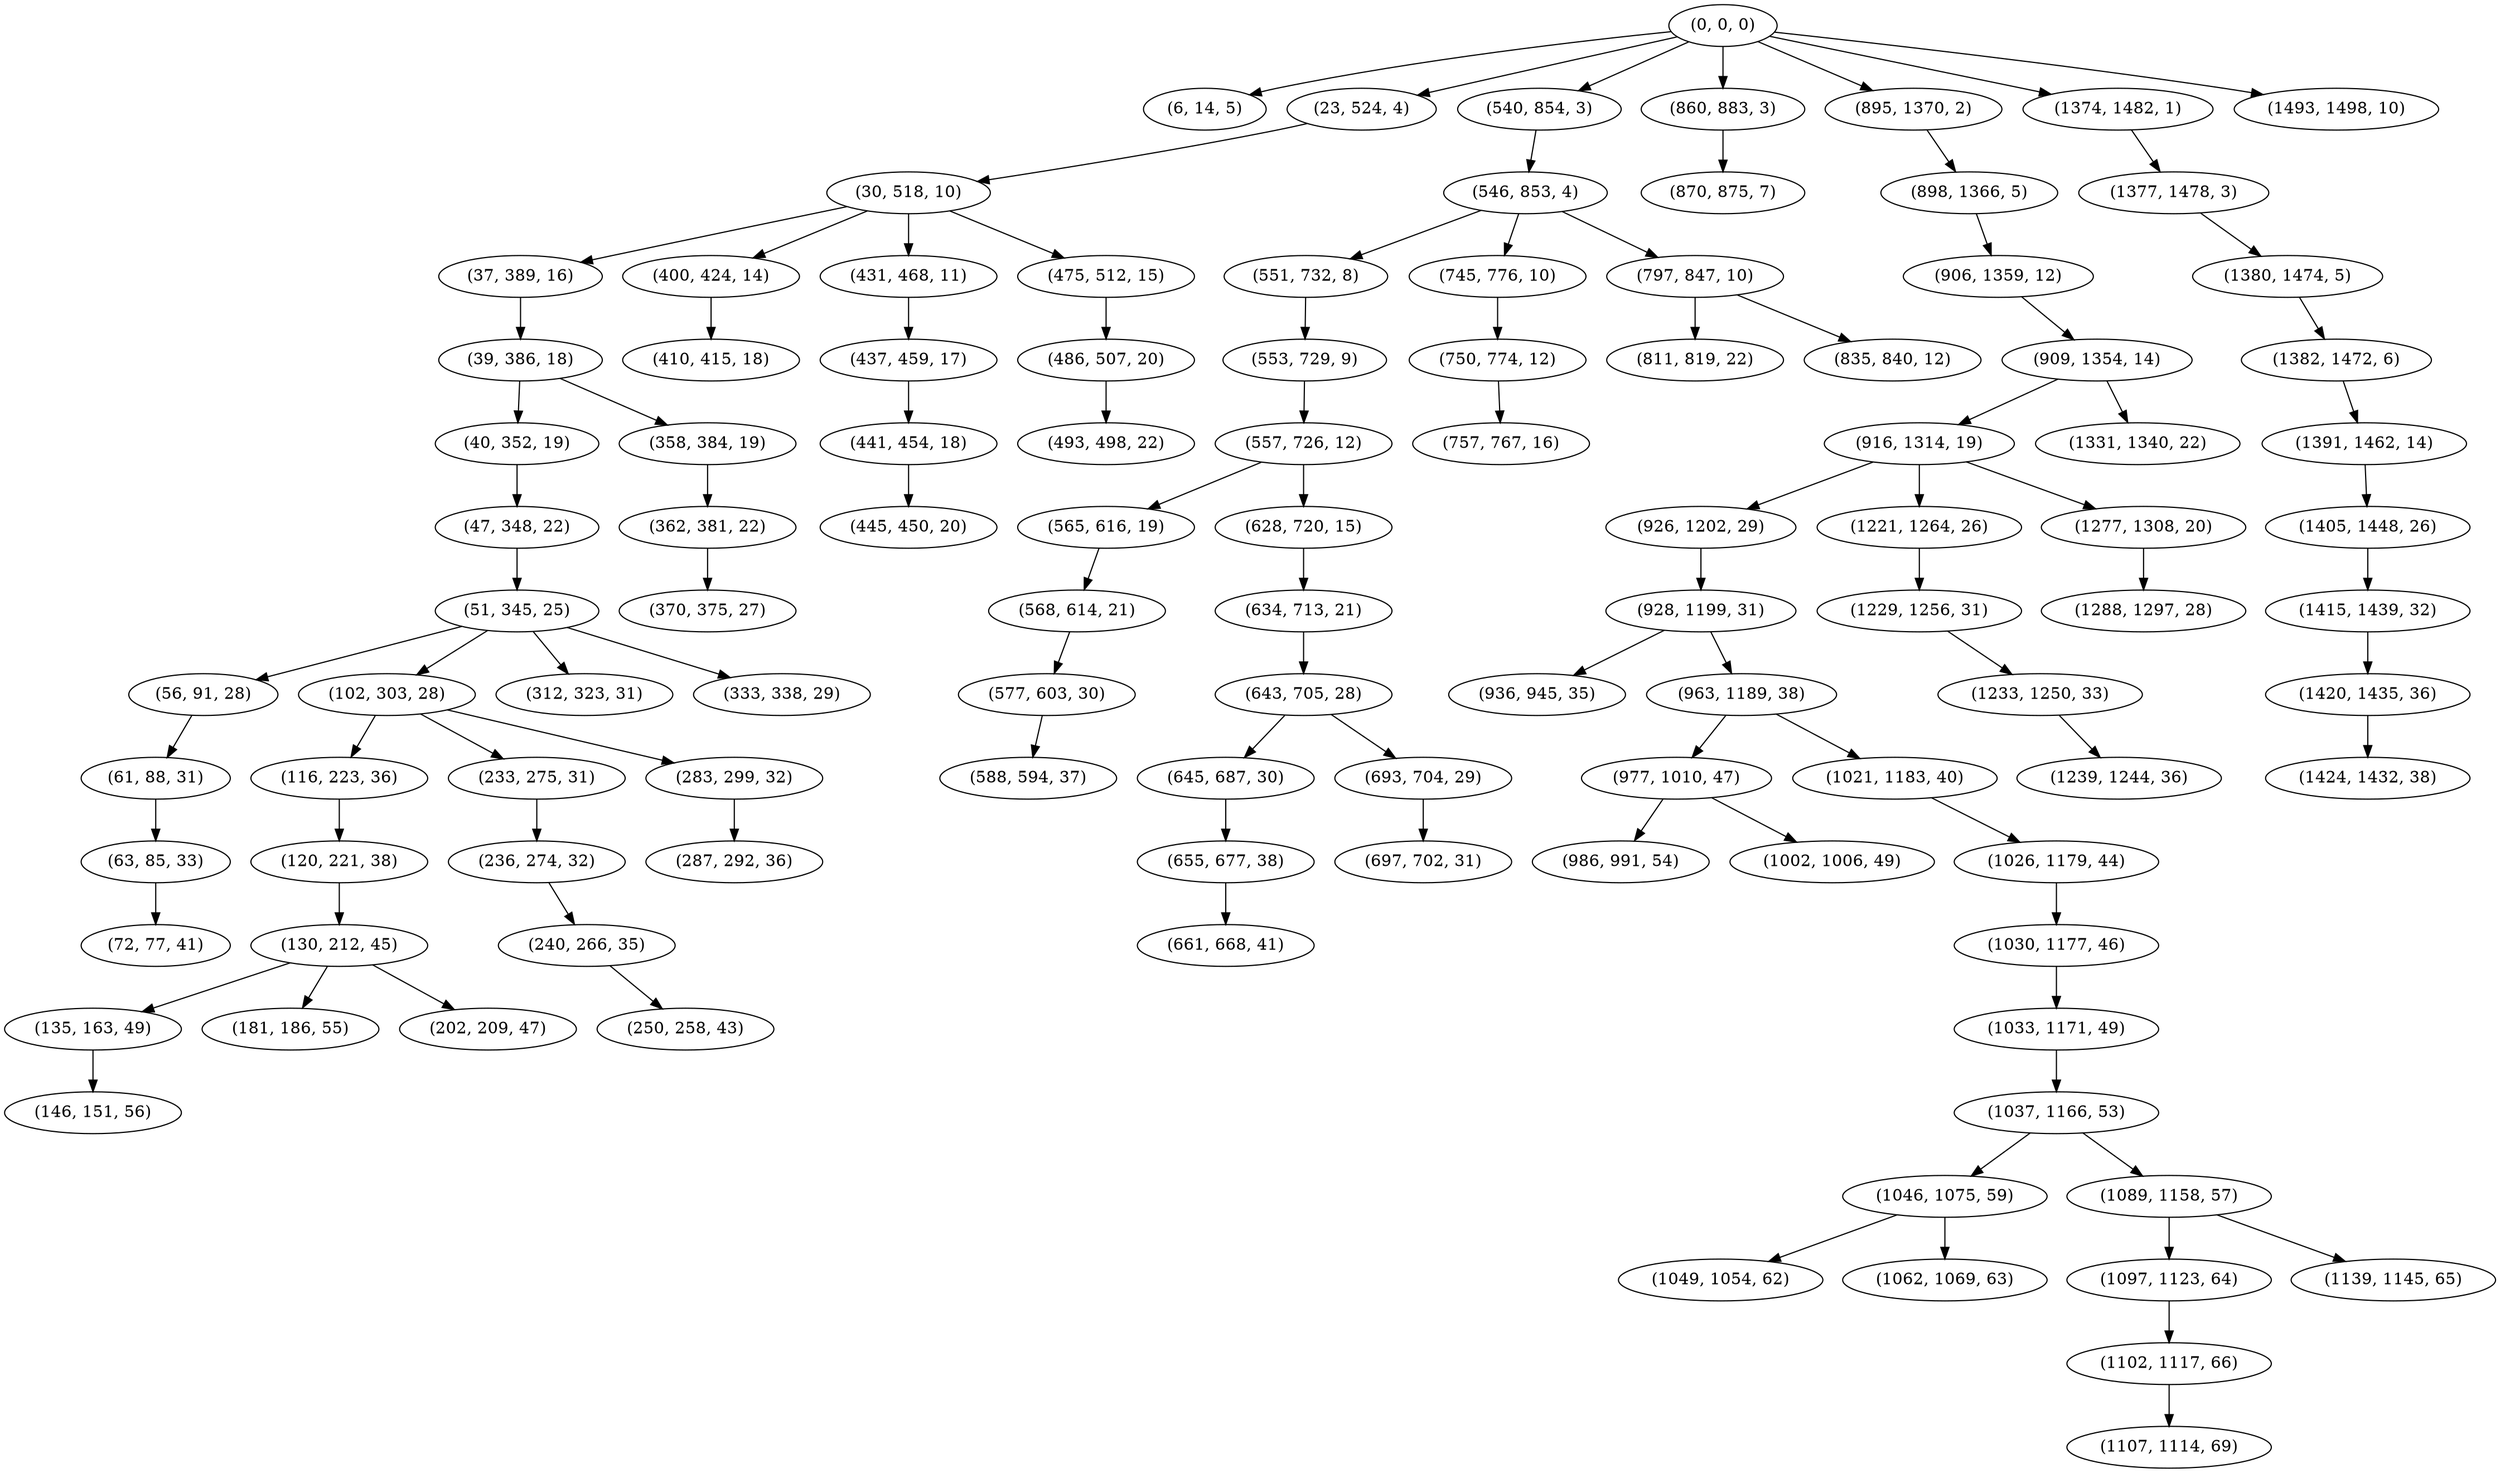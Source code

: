 digraph tree {
    "(0, 0, 0)";
    "(6, 14, 5)";
    "(23, 524, 4)";
    "(30, 518, 10)";
    "(37, 389, 16)";
    "(39, 386, 18)";
    "(40, 352, 19)";
    "(47, 348, 22)";
    "(51, 345, 25)";
    "(56, 91, 28)";
    "(61, 88, 31)";
    "(63, 85, 33)";
    "(72, 77, 41)";
    "(102, 303, 28)";
    "(116, 223, 36)";
    "(120, 221, 38)";
    "(130, 212, 45)";
    "(135, 163, 49)";
    "(146, 151, 56)";
    "(181, 186, 55)";
    "(202, 209, 47)";
    "(233, 275, 31)";
    "(236, 274, 32)";
    "(240, 266, 35)";
    "(250, 258, 43)";
    "(283, 299, 32)";
    "(287, 292, 36)";
    "(312, 323, 31)";
    "(333, 338, 29)";
    "(358, 384, 19)";
    "(362, 381, 22)";
    "(370, 375, 27)";
    "(400, 424, 14)";
    "(410, 415, 18)";
    "(431, 468, 11)";
    "(437, 459, 17)";
    "(441, 454, 18)";
    "(445, 450, 20)";
    "(475, 512, 15)";
    "(486, 507, 20)";
    "(493, 498, 22)";
    "(540, 854, 3)";
    "(546, 853, 4)";
    "(551, 732, 8)";
    "(553, 729, 9)";
    "(557, 726, 12)";
    "(565, 616, 19)";
    "(568, 614, 21)";
    "(577, 603, 30)";
    "(588, 594, 37)";
    "(628, 720, 15)";
    "(634, 713, 21)";
    "(643, 705, 28)";
    "(645, 687, 30)";
    "(655, 677, 38)";
    "(661, 668, 41)";
    "(693, 704, 29)";
    "(697, 702, 31)";
    "(745, 776, 10)";
    "(750, 774, 12)";
    "(757, 767, 16)";
    "(797, 847, 10)";
    "(811, 819, 22)";
    "(835, 840, 12)";
    "(860, 883, 3)";
    "(870, 875, 7)";
    "(895, 1370, 2)";
    "(898, 1366, 5)";
    "(906, 1359, 12)";
    "(909, 1354, 14)";
    "(916, 1314, 19)";
    "(926, 1202, 29)";
    "(928, 1199, 31)";
    "(936, 945, 35)";
    "(963, 1189, 38)";
    "(977, 1010, 47)";
    "(986, 991, 54)";
    "(1002, 1006, 49)";
    "(1021, 1183, 40)";
    "(1026, 1179, 44)";
    "(1030, 1177, 46)";
    "(1033, 1171, 49)";
    "(1037, 1166, 53)";
    "(1046, 1075, 59)";
    "(1049, 1054, 62)";
    "(1062, 1069, 63)";
    "(1089, 1158, 57)";
    "(1097, 1123, 64)";
    "(1102, 1117, 66)";
    "(1107, 1114, 69)";
    "(1139, 1145, 65)";
    "(1221, 1264, 26)";
    "(1229, 1256, 31)";
    "(1233, 1250, 33)";
    "(1239, 1244, 36)";
    "(1277, 1308, 20)";
    "(1288, 1297, 28)";
    "(1331, 1340, 22)";
    "(1374, 1482, 1)";
    "(1377, 1478, 3)";
    "(1380, 1474, 5)";
    "(1382, 1472, 6)";
    "(1391, 1462, 14)";
    "(1405, 1448, 26)";
    "(1415, 1439, 32)";
    "(1420, 1435, 36)";
    "(1424, 1432, 38)";
    "(1493, 1498, 10)";
    "(0, 0, 0)" -> "(6, 14, 5)";
    "(0, 0, 0)" -> "(23, 524, 4)";
    "(0, 0, 0)" -> "(540, 854, 3)";
    "(0, 0, 0)" -> "(860, 883, 3)";
    "(0, 0, 0)" -> "(895, 1370, 2)";
    "(0, 0, 0)" -> "(1374, 1482, 1)";
    "(0, 0, 0)" -> "(1493, 1498, 10)";
    "(23, 524, 4)" -> "(30, 518, 10)";
    "(30, 518, 10)" -> "(37, 389, 16)";
    "(30, 518, 10)" -> "(400, 424, 14)";
    "(30, 518, 10)" -> "(431, 468, 11)";
    "(30, 518, 10)" -> "(475, 512, 15)";
    "(37, 389, 16)" -> "(39, 386, 18)";
    "(39, 386, 18)" -> "(40, 352, 19)";
    "(39, 386, 18)" -> "(358, 384, 19)";
    "(40, 352, 19)" -> "(47, 348, 22)";
    "(47, 348, 22)" -> "(51, 345, 25)";
    "(51, 345, 25)" -> "(56, 91, 28)";
    "(51, 345, 25)" -> "(102, 303, 28)";
    "(51, 345, 25)" -> "(312, 323, 31)";
    "(51, 345, 25)" -> "(333, 338, 29)";
    "(56, 91, 28)" -> "(61, 88, 31)";
    "(61, 88, 31)" -> "(63, 85, 33)";
    "(63, 85, 33)" -> "(72, 77, 41)";
    "(102, 303, 28)" -> "(116, 223, 36)";
    "(102, 303, 28)" -> "(233, 275, 31)";
    "(102, 303, 28)" -> "(283, 299, 32)";
    "(116, 223, 36)" -> "(120, 221, 38)";
    "(120, 221, 38)" -> "(130, 212, 45)";
    "(130, 212, 45)" -> "(135, 163, 49)";
    "(130, 212, 45)" -> "(181, 186, 55)";
    "(130, 212, 45)" -> "(202, 209, 47)";
    "(135, 163, 49)" -> "(146, 151, 56)";
    "(233, 275, 31)" -> "(236, 274, 32)";
    "(236, 274, 32)" -> "(240, 266, 35)";
    "(240, 266, 35)" -> "(250, 258, 43)";
    "(283, 299, 32)" -> "(287, 292, 36)";
    "(358, 384, 19)" -> "(362, 381, 22)";
    "(362, 381, 22)" -> "(370, 375, 27)";
    "(400, 424, 14)" -> "(410, 415, 18)";
    "(431, 468, 11)" -> "(437, 459, 17)";
    "(437, 459, 17)" -> "(441, 454, 18)";
    "(441, 454, 18)" -> "(445, 450, 20)";
    "(475, 512, 15)" -> "(486, 507, 20)";
    "(486, 507, 20)" -> "(493, 498, 22)";
    "(540, 854, 3)" -> "(546, 853, 4)";
    "(546, 853, 4)" -> "(551, 732, 8)";
    "(546, 853, 4)" -> "(745, 776, 10)";
    "(546, 853, 4)" -> "(797, 847, 10)";
    "(551, 732, 8)" -> "(553, 729, 9)";
    "(553, 729, 9)" -> "(557, 726, 12)";
    "(557, 726, 12)" -> "(565, 616, 19)";
    "(557, 726, 12)" -> "(628, 720, 15)";
    "(565, 616, 19)" -> "(568, 614, 21)";
    "(568, 614, 21)" -> "(577, 603, 30)";
    "(577, 603, 30)" -> "(588, 594, 37)";
    "(628, 720, 15)" -> "(634, 713, 21)";
    "(634, 713, 21)" -> "(643, 705, 28)";
    "(643, 705, 28)" -> "(645, 687, 30)";
    "(643, 705, 28)" -> "(693, 704, 29)";
    "(645, 687, 30)" -> "(655, 677, 38)";
    "(655, 677, 38)" -> "(661, 668, 41)";
    "(693, 704, 29)" -> "(697, 702, 31)";
    "(745, 776, 10)" -> "(750, 774, 12)";
    "(750, 774, 12)" -> "(757, 767, 16)";
    "(797, 847, 10)" -> "(811, 819, 22)";
    "(797, 847, 10)" -> "(835, 840, 12)";
    "(860, 883, 3)" -> "(870, 875, 7)";
    "(895, 1370, 2)" -> "(898, 1366, 5)";
    "(898, 1366, 5)" -> "(906, 1359, 12)";
    "(906, 1359, 12)" -> "(909, 1354, 14)";
    "(909, 1354, 14)" -> "(916, 1314, 19)";
    "(909, 1354, 14)" -> "(1331, 1340, 22)";
    "(916, 1314, 19)" -> "(926, 1202, 29)";
    "(916, 1314, 19)" -> "(1221, 1264, 26)";
    "(916, 1314, 19)" -> "(1277, 1308, 20)";
    "(926, 1202, 29)" -> "(928, 1199, 31)";
    "(928, 1199, 31)" -> "(936, 945, 35)";
    "(928, 1199, 31)" -> "(963, 1189, 38)";
    "(963, 1189, 38)" -> "(977, 1010, 47)";
    "(963, 1189, 38)" -> "(1021, 1183, 40)";
    "(977, 1010, 47)" -> "(986, 991, 54)";
    "(977, 1010, 47)" -> "(1002, 1006, 49)";
    "(1021, 1183, 40)" -> "(1026, 1179, 44)";
    "(1026, 1179, 44)" -> "(1030, 1177, 46)";
    "(1030, 1177, 46)" -> "(1033, 1171, 49)";
    "(1033, 1171, 49)" -> "(1037, 1166, 53)";
    "(1037, 1166, 53)" -> "(1046, 1075, 59)";
    "(1037, 1166, 53)" -> "(1089, 1158, 57)";
    "(1046, 1075, 59)" -> "(1049, 1054, 62)";
    "(1046, 1075, 59)" -> "(1062, 1069, 63)";
    "(1089, 1158, 57)" -> "(1097, 1123, 64)";
    "(1089, 1158, 57)" -> "(1139, 1145, 65)";
    "(1097, 1123, 64)" -> "(1102, 1117, 66)";
    "(1102, 1117, 66)" -> "(1107, 1114, 69)";
    "(1221, 1264, 26)" -> "(1229, 1256, 31)";
    "(1229, 1256, 31)" -> "(1233, 1250, 33)";
    "(1233, 1250, 33)" -> "(1239, 1244, 36)";
    "(1277, 1308, 20)" -> "(1288, 1297, 28)";
    "(1374, 1482, 1)" -> "(1377, 1478, 3)";
    "(1377, 1478, 3)" -> "(1380, 1474, 5)";
    "(1380, 1474, 5)" -> "(1382, 1472, 6)";
    "(1382, 1472, 6)" -> "(1391, 1462, 14)";
    "(1391, 1462, 14)" -> "(1405, 1448, 26)";
    "(1405, 1448, 26)" -> "(1415, 1439, 32)";
    "(1415, 1439, 32)" -> "(1420, 1435, 36)";
    "(1420, 1435, 36)" -> "(1424, 1432, 38)";
}
